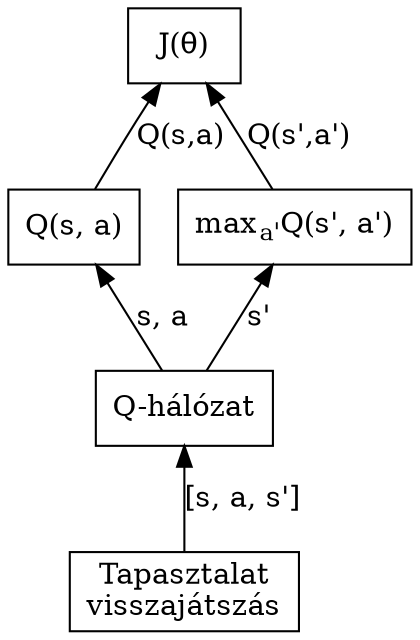 digraph dql {
    graph[dpi=300]
    rankdir="BT"

    cost [label="J(θ)", shape="rectangle"]
    qsa [label="Q(s, a)", shape="rectangle"]
    qsaprime [label=<max<sub>a'</sub>Q(s', a')>, shape="rectangle"]
    qnet [label="Q-hálózat", shape="rectangle"]
    replay [label="Tapasztalat\nvisszajátszás", shape="rectangle"]

    qsaprime -> cost [label="Q(s',a')"]
    qsa -> cost [label="Q(s,a)"]
    qnet -> qsaprime [label="s'"]
    qnet -> qsa [label="s, a"]
    replay -> qnet [label="[s, a, s']"]
}
